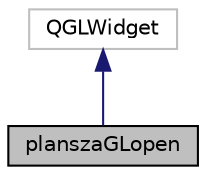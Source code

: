 digraph "planszaGLopen"
{
 // LATEX_PDF_SIZE
  edge [fontname="Helvetica",fontsize="10",labelfontname="Helvetica",labelfontsize="10"];
  node [fontname="Helvetica",fontsize="10",shape=record];
  Node1 [label="planszaGLopen",height=0.2,width=0.4,color="black", fillcolor="grey75", style="filled", fontcolor="black",tooltip="Klasa odpowiedzialna za Widget w którym jest generowana docelowa gra."];
  Node2 -> Node1 [dir="back",color="midnightblue",fontsize="10",style="solid",fontname="Helvetica"];
  Node2 [label="QGLWidget",height=0.2,width=0.4,color="grey75", fillcolor="white", style="filled",tooltip=" "];
}
